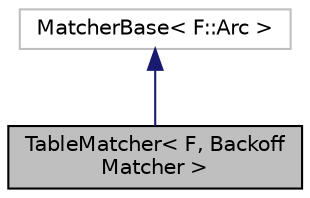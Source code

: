 digraph "TableMatcher&lt; F, BackoffMatcher &gt;"
{
  edge [fontname="Helvetica",fontsize="10",labelfontname="Helvetica",labelfontsize="10"];
  node [fontname="Helvetica",fontsize="10",shape=record];
  Node0 [label="TableMatcher\< F, Backoff\lMatcher \>",height=0.2,width=0.4,color="black", fillcolor="grey75", style="filled", fontcolor="black"];
  Node1 -> Node0 [dir="back",color="midnightblue",fontsize="10",style="solid",fontname="Helvetica"];
  Node1 [label="MatcherBase\< F::Arc \>",height=0.2,width=0.4,color="grey75", fillcolor="white", style="filled"];
}

